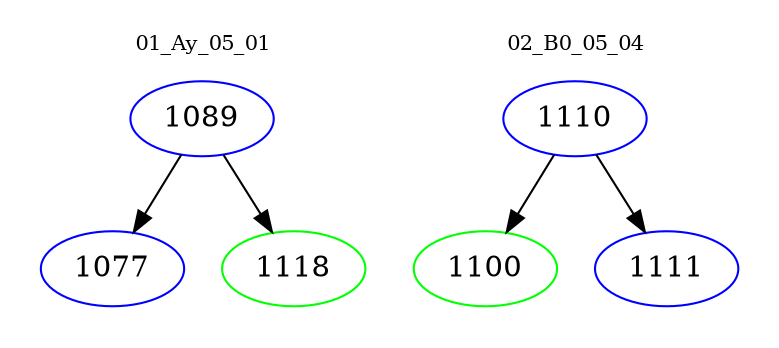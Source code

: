 digraph{
subgraph cluster_0 {
color = white
label = "01_Ay_05_01";
fontsize=10;
T0_1089 [label="1089", color="blue"]
T0_1089 -> T0_1077 [color="black"]
T0_1077 [label="1077", color="blue"]
T0_1089 -> T0_1118 [color="black"]
T0_1118 [label="1118", color="green"]
}
subgraph cluster_1 {
color = white
label = "02_B0_05_04";
fontsize=10;
T1_1110 [label="1110", color="blue"]
T1_1110 -> T1_1100 [color="black"]
T1_1100 [label="1100", color="green"]
T1_1110 -> T1_1111 [color="black"]
T1_1111 [label="1111", color="blue"]
}
}
